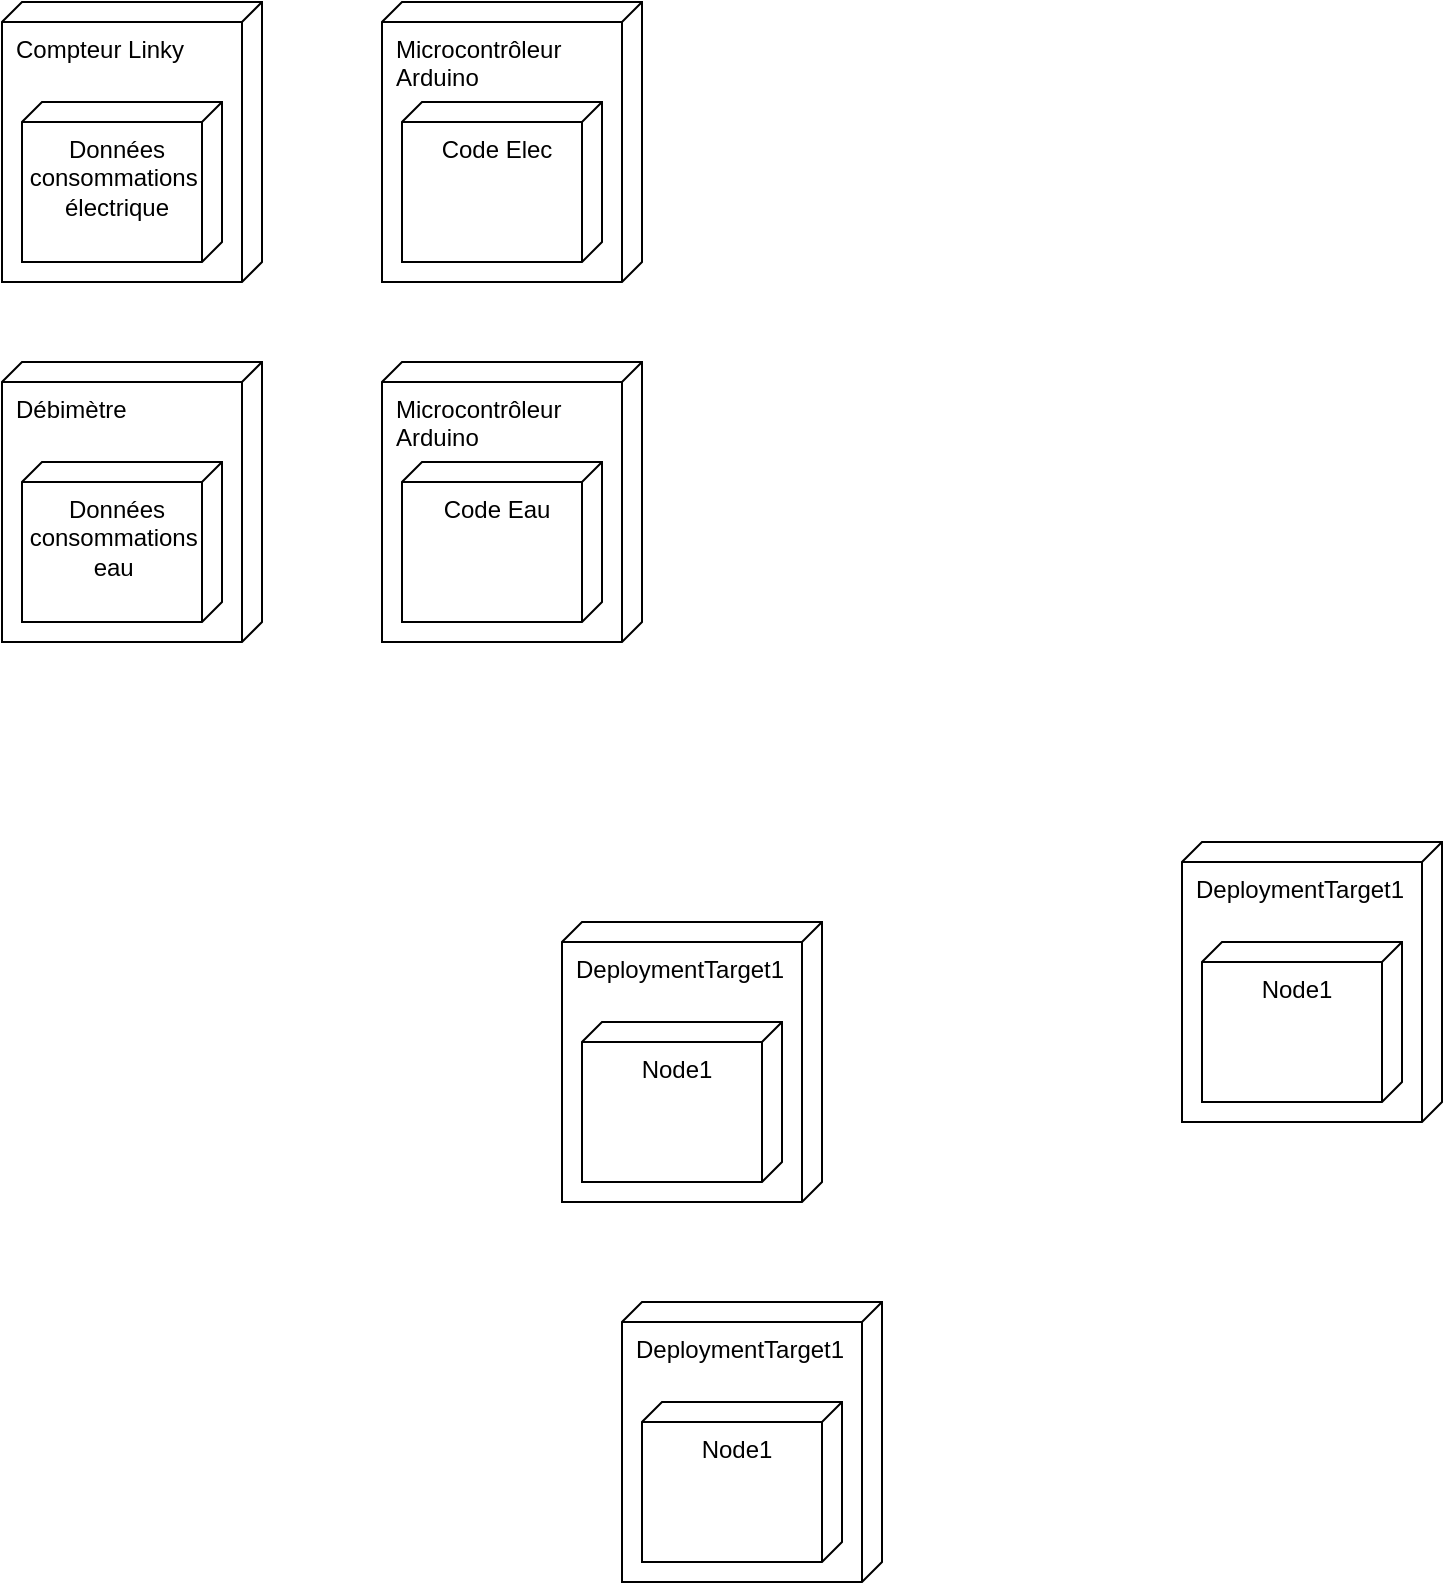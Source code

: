 <mxfile version="26.2.14">
  <diagram name="Page-1" id="b5b7bab2-c9e2-2cf4-8b2a-24fd1a2a6d21">
    <mxGraphModel dx="1024" dy="484" grid="1" gridSize="10" guides="1" tooltips="1" connect="1" arrows="1" fold="1" page="1" pageScale="1" pageWidth="827" pageHeight="1169" background="none" math="0" shadow="0">
      <root>
        <mxCell id="0" />
        <mxCell id="1" parent="0" />
        <mxCell id="cdENEmQmYqg4KeVKEv8m-1" value="Compteur Linky" style="verticalAlign=top;align=left;shape=cube;size=10;direction=south;fontStyle=0;html=1;boundedLbl=1;spacingLeft=5;whiteSpace=wrap;" vertex="1" parent="1">
          <mxGeometry x="80" y="50" width="130" height="140" as="geometry" />
        </mxCell>
        <mxCell id="cdENEmQmYqg4KeVKEv8m-2" value="Données&lt;div&gt;consommations&amp;nbsp;&lt;/div&gt;&lt;div&gt;électrique&lt;/div&gt;" style="verticalAlign=top;align=center;shape=cube;size=10;direction=south;html=1;boundedLbl=1;spacingLeft=5;whiteSpace=wrap;" vertex="1" parent="cdENEmQmYqg4KeVKEv8m-1">
          <mxGeometry width="100" height="80" relative="1" as="geometry">
            <mxPoint x="10" y="50" as="offset" />
          </mxGeometry>
        </mxCell>
        <mxCell id="cdENEmQmYqg4KeVKEv8m-3" value="Débimètre" style="verticalAlign=top;align=left;shape=cube;size=10;direction=south;fontStyle=0;html=1;boundedLbl=1;spacingLeft=5;whiteSpace=wrap;" vertex="1" parent="1">
          <mxGeometry x="80" y="230" width="130" height="140" as="geometry" />
        </mxCell>
        <mxCell id="cdENEmQmYqg4KeVKEv8m-4" value="Données&lt;div&gt;consommations&amp;nbsp;&lt;/div&gt;&lt;div&gt;&lt;span style=&quot;background-color: transparent; color: light-dark(rgb(0, 0, 0), rgb(255, 255, 255));&quot;&gt;eau&lt;/span&gt;&lt;span style=&quot;background-color: transparent; color: light-dark(rgb(0, 0, 0), rgb(255, 255, 255));&quot;&gt;&amp;nbsp;&lt;/span&gt;&lt;/div&gt;" style="verticalAlign=top;align=center;shape=cube;size=10;direction=south;html=1;boundedLbl=1;spacingLeft=5;whiteSpace=wrap;" vertex="1" parent="cdENEmQmYqg4KeVKEv8m-3">
          <mxGeometry width="100" height="80" relative="1" as="geometry">
            <mxPoint x="10" y="50" as="offset" />
          </mxGeometry>
        </mxCell>
        <mxCell id="cdENEmQmYqg4KeVKEv8m-5" value="DeploymentTarget1" style="verticalAlign=top;align=left;shape=cube;size=10;direction=south;fontStyle=0;html=1;boundedLbl=1;spacingLeft=5;whiteSpace=wrap;" vertex="1" parent="1">
          <mxGeometry x="360" y="510" width="130" height="140" as="geometry" />
        </mxCell>
        <mxCell id="cdENEmQmYqg4KeVKEv8m-6" value="Node1" style="verticalAlign=top;align=center;shape=cube;size=10;direction=south;html=1;boundedLbl=1;spacingLeft=5;whiteSpace=wrap;" vertex="1" parent="cdENEmQmYqg4KeVKEv8m-5">
          <mxGeometry width="100" height="80" relative="1" as="geometry">
            <mxPoint x="10" y="50" as="offset" />
          </mxGeometry>
        </mxCell>
        <mxCell id="cdENEmQmYqg4KeVKEv8m-8" value="Microcontrôleur Arduino&amp;nbsp;" style="verticalAlign=top;align=left;shape=cube;size=10;direction=south;fontStyle=0;html=1;boundedLbl=1;spacingLeft=5;whiteSpace=wrap;" vertex="1" parent="1">
          <mxGeometry x="270" y="230" width="130" height="140" as="geometry" />
        </mxCell>
        <mxCell id="cdENEmQmYqg4KeVKEv8m-9" value="Code Eau" style="verticalAlign=top;align=center;shape=cube;size=10;direction=south;html=1;boundedLbl=1;spacingLeft=5;whiteSpace=wrap;" vertex="1" parent="cdENEmQmYqg4KeVKEv8m-8">
          <mxGeometry width="100" height="80" relative="1" as="geometry">
            <mxPoint x="10" y="50" as="offset" />
          </mxGeometry>
        </mxCell>
        <mxCell id="cdENEmQmYqg4KeVKEv8m-10" value="Microcontrôleur Arduino&amp;nbsp;" style="verticalAlign=top;align=left;shape=cube;size=10;direction=south;fontStyle=0;html=1;boundedLbl=1;spacingLeft=5;whiteSpace=wrap;" vertex="1" parent="1">
          <mxGeometry x="270" y="50" width="130" height="140" as="geometry" />
        </mxCell>
        <mxCell id="cdENEmQmYqg4KeVKEv8m-11" value="Code Elec" style="verticalAlign=top;align=center;shape=cube;size=10;direction=south;html=1;boundedLbl=1;spacingLeft=5;whiteSpace=wrap;" vertex="1" parent="cdENEmQmYqg4KeVKEv8m-10">
          <mxGeometry width="100" height="80" relative="1" as="geometry">
            <mxPoint x="10" y="50" as="offset" />
          </mxGeometry>
        </mxCell>
        <mxCell id="cdENEmQmYqg4KeVKEv8m-12" value="DeploymentTarget1" style="verticalAlign=top;align=left;shape=cube;size=10;direction=south;fontStyle=0;html=1;boundedLbl=1;spacingLeft=5;whiteSpace=wrap;" vertex="1" parent="1">
          <mxGeometry x="670" y="470" width="130" height="140" as="geometry" />
        </mxCell>
        <mxCell id="cdENEmQmYqg4KeVKEv8m-13" value="Node1" style="verticalAlign=top;align=center;shape=cube;size=10;direction=south;html=1;boundedLbl=1;spacingLeft=5;whiteSpace=wrap;" vertex="1" parent="cdENEmQmYqg4KeVKEv8m-12">
          <mxGeometry width="100" height="80" relative="1" as="geometry">
            <mxPoint x="10" y="50" as="offset" />
          </mxGeometry>
        </mxCell>
        <mxCell id="cdENEmQmYqg4KeVKEv8m-14" value="DeploymentTarget1" style="verticalAlign=top;align=left;shape=cube;size=10;direction=south;fontStyle=0;html=1;boundedLbl=1;spacingLeft=5;whiteSpace=wrap;" vertex="1" parent="1">
          <mxGeometry x="390" y="700" width="130" height="140" as="geometry" />
        </mxCell>
        <mxCell id="cdENEmQmYqg4KeVKEv8m-15" value="Node1" style="verticalAlign=top;align=center;shape=cube;size=10;direction=south;html=1;boundedLbl=1;spacingLeft=5;whiteSpace=wrap;" vertex="1" parent="cdENEmQmYqg4KeVKEv8m-14">
          <mxGeometry width="100" height="80" relative="1" as="geometry">
            <mxPoint x="10" y="50" as="offset" />
          </mxGeometry>
        </mxCell>
      </root>
    </mxGraphModel>
  </diagram>
</mxfile>
